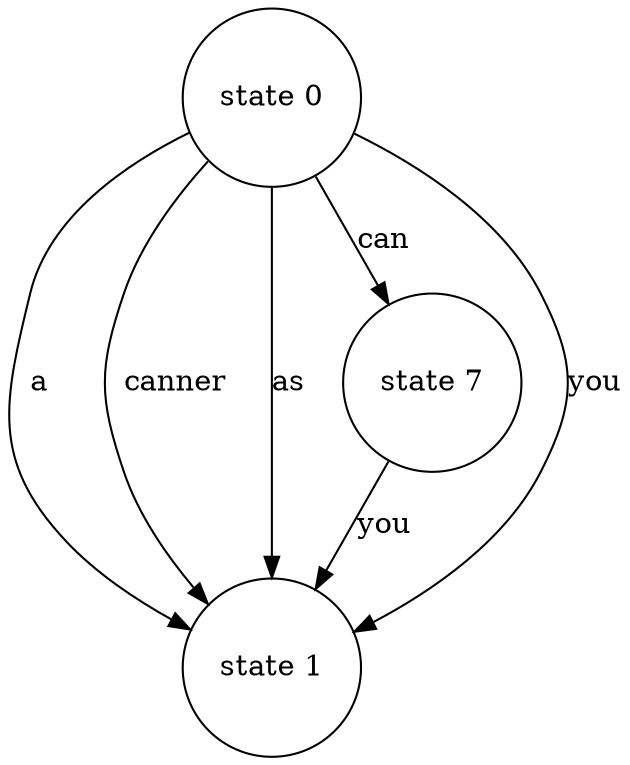 digraph abc{ 
node [shape = circle, ordering=out];"state 7" -> "state 1" [ label="you" ]; 
"state 0" -> "state 1" [ label="a" ]; 
"state 0" -> "state 1" [ label="canner" ]; 
"state 0" -> "state 1" [ label="as" ]; 
"state 0" -> "state 7" [ label="can" ]; 
"state 0" -> "state 1" [ label="you" ]; 
}